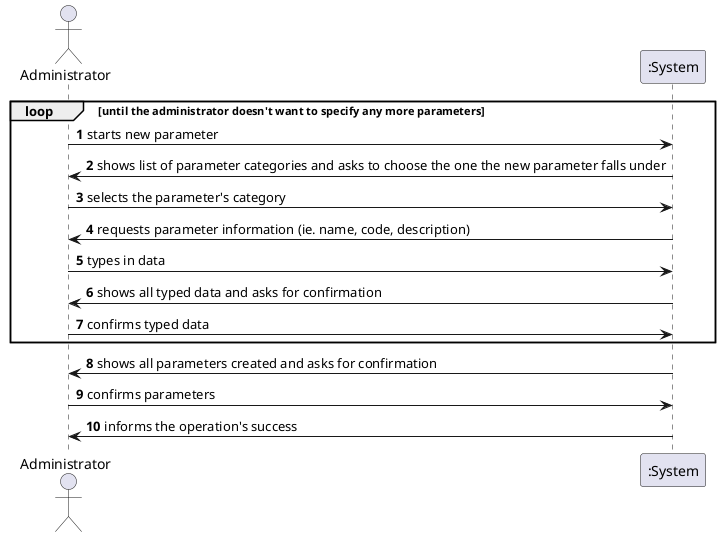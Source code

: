 @startuml

autonumber

actor Administrator

loop until the administrator doesn't want to specify any more parameters
Administrator -> ":System": starts new parameter
":System" -> Administrator: shows list of parameter categories and asks to choose the one the new parameter falls under
Administrator -> ":System": selects the parameter's category
":System" -> Administrator: requests parameter information (ie. name, code, description)
Administrator -> ":System": types in data
":System" -> Administrator: shows all typed data and asks for confirmation
Administrator -> ":System": confirms typed data
end loop
":System" -> Administrator: shows all parameters created and asks for confirmation
Administrator -> ":System": confirms parameters
":System" -> Administrator: informs the operation's success

@enduml